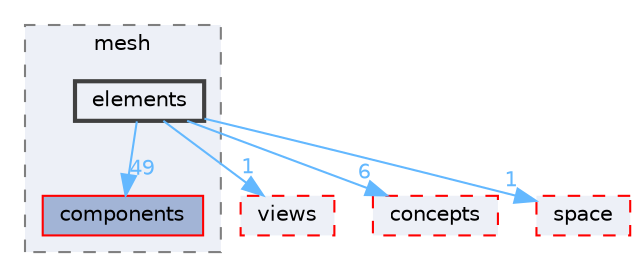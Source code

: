 digraph "/home/runner/work/vclib/vclib/include/vclib/mesh/elements"
{
 // LATEX_PDF_SIZE
  bgcolor="transparent";
  edge [fontname=Helvetica,fontsize=10,labelfontname=Helvetica,labelfontsize=10];
  node [fontname=Helvetica,fontsize=10,shape=box,height=0.2,width=0.4];
  compound=true
  subgraph clusterdir_b7cba7c08bd1746e313314f7773d6465 {
    graph [ bgcolor="#edf0f7", pencolor="grey50", label="mesh", fontname=Helvetica,fontsize=10 style="filled,dashed", URL="dir_b7cba7c08bd1746e313314f7773d6465.html",tooltip=""]
  dir_05fc1a9b5efe1a4134a1cd4ab2a96dee [label="components", fillcolor="#a2b4d6", color="red", style="filled", URL="dir_05fc1a9b5efe1a4134a1cd4ab2a96dee.html",tooltip=""];
  dir_902bd87884187df03b576e89e928c698 [label="elements", fillcolor="#edf0f7", color="grey25", style="filled,bold", URL="dir_902bd87884187df03b576e89e928c698.html",tooltip=""];
  }
  dir_73c7b2964be4f83c14fe98a3a9281ec6 [label="views", fillcolor="#edf0f7", color="red", style="filled,dashed", URL="dir_73c7b2964be4f83c14fe98a3a9281ec6.html",tooltip=""];
  dir_d8d31096cdb23314816d0514c2e28657 [label="concepts", fillcolor="#edf0f7", color="red", style="filled,dashed", URL="dir_d8d31096cdb23314816d0514c2e28657.html",tooltip=""];
  dir_f5c67e0d94465501863c6ccee7fad822 [label="space", fillcolor="#edf0f7", color="red", style="filled,dashed", URL="dir_f5c67e0d94465501863c6ccee7fad822.html",tooltip=""];
  dir_902bd87884187df03b576e89e928c698->dir_05fc1a9b5efe1a4134a1cd4ab2a96dee [headlabel="49", labeldistance=1.5 headhref="dir_000011_000004.html" color="steelblue1" fontcolor="steelblue1"];
  dir_902bd87884187df03b576e89e928c698->dir_73c7b2964be4f83c14fe98a3a9281ec6 [headlabel="1", labeldistance=1.5 headhref="dir_000011_000060.html" color="steelblue1" fontcolor="steelblue1"];
  dir_902bd87884187df03b576e89e928c698->dir_d8d31096cdb23314816d0514c2e28657 [headlabel="6", labeldistance=1.5 headhref="dir_000011_000006.html" color="steelblue1" fontcolor="steelblue1"];
  dir_902bd87884187df03b576e89e928c698->dir_f5c67e0d94465501863c6ccee7fad822 [headlabel="1", labeldistance=1.5 headhref="dir_000011_000053.html" color="steelblue1" fontcolor="steelblue1"];
}
